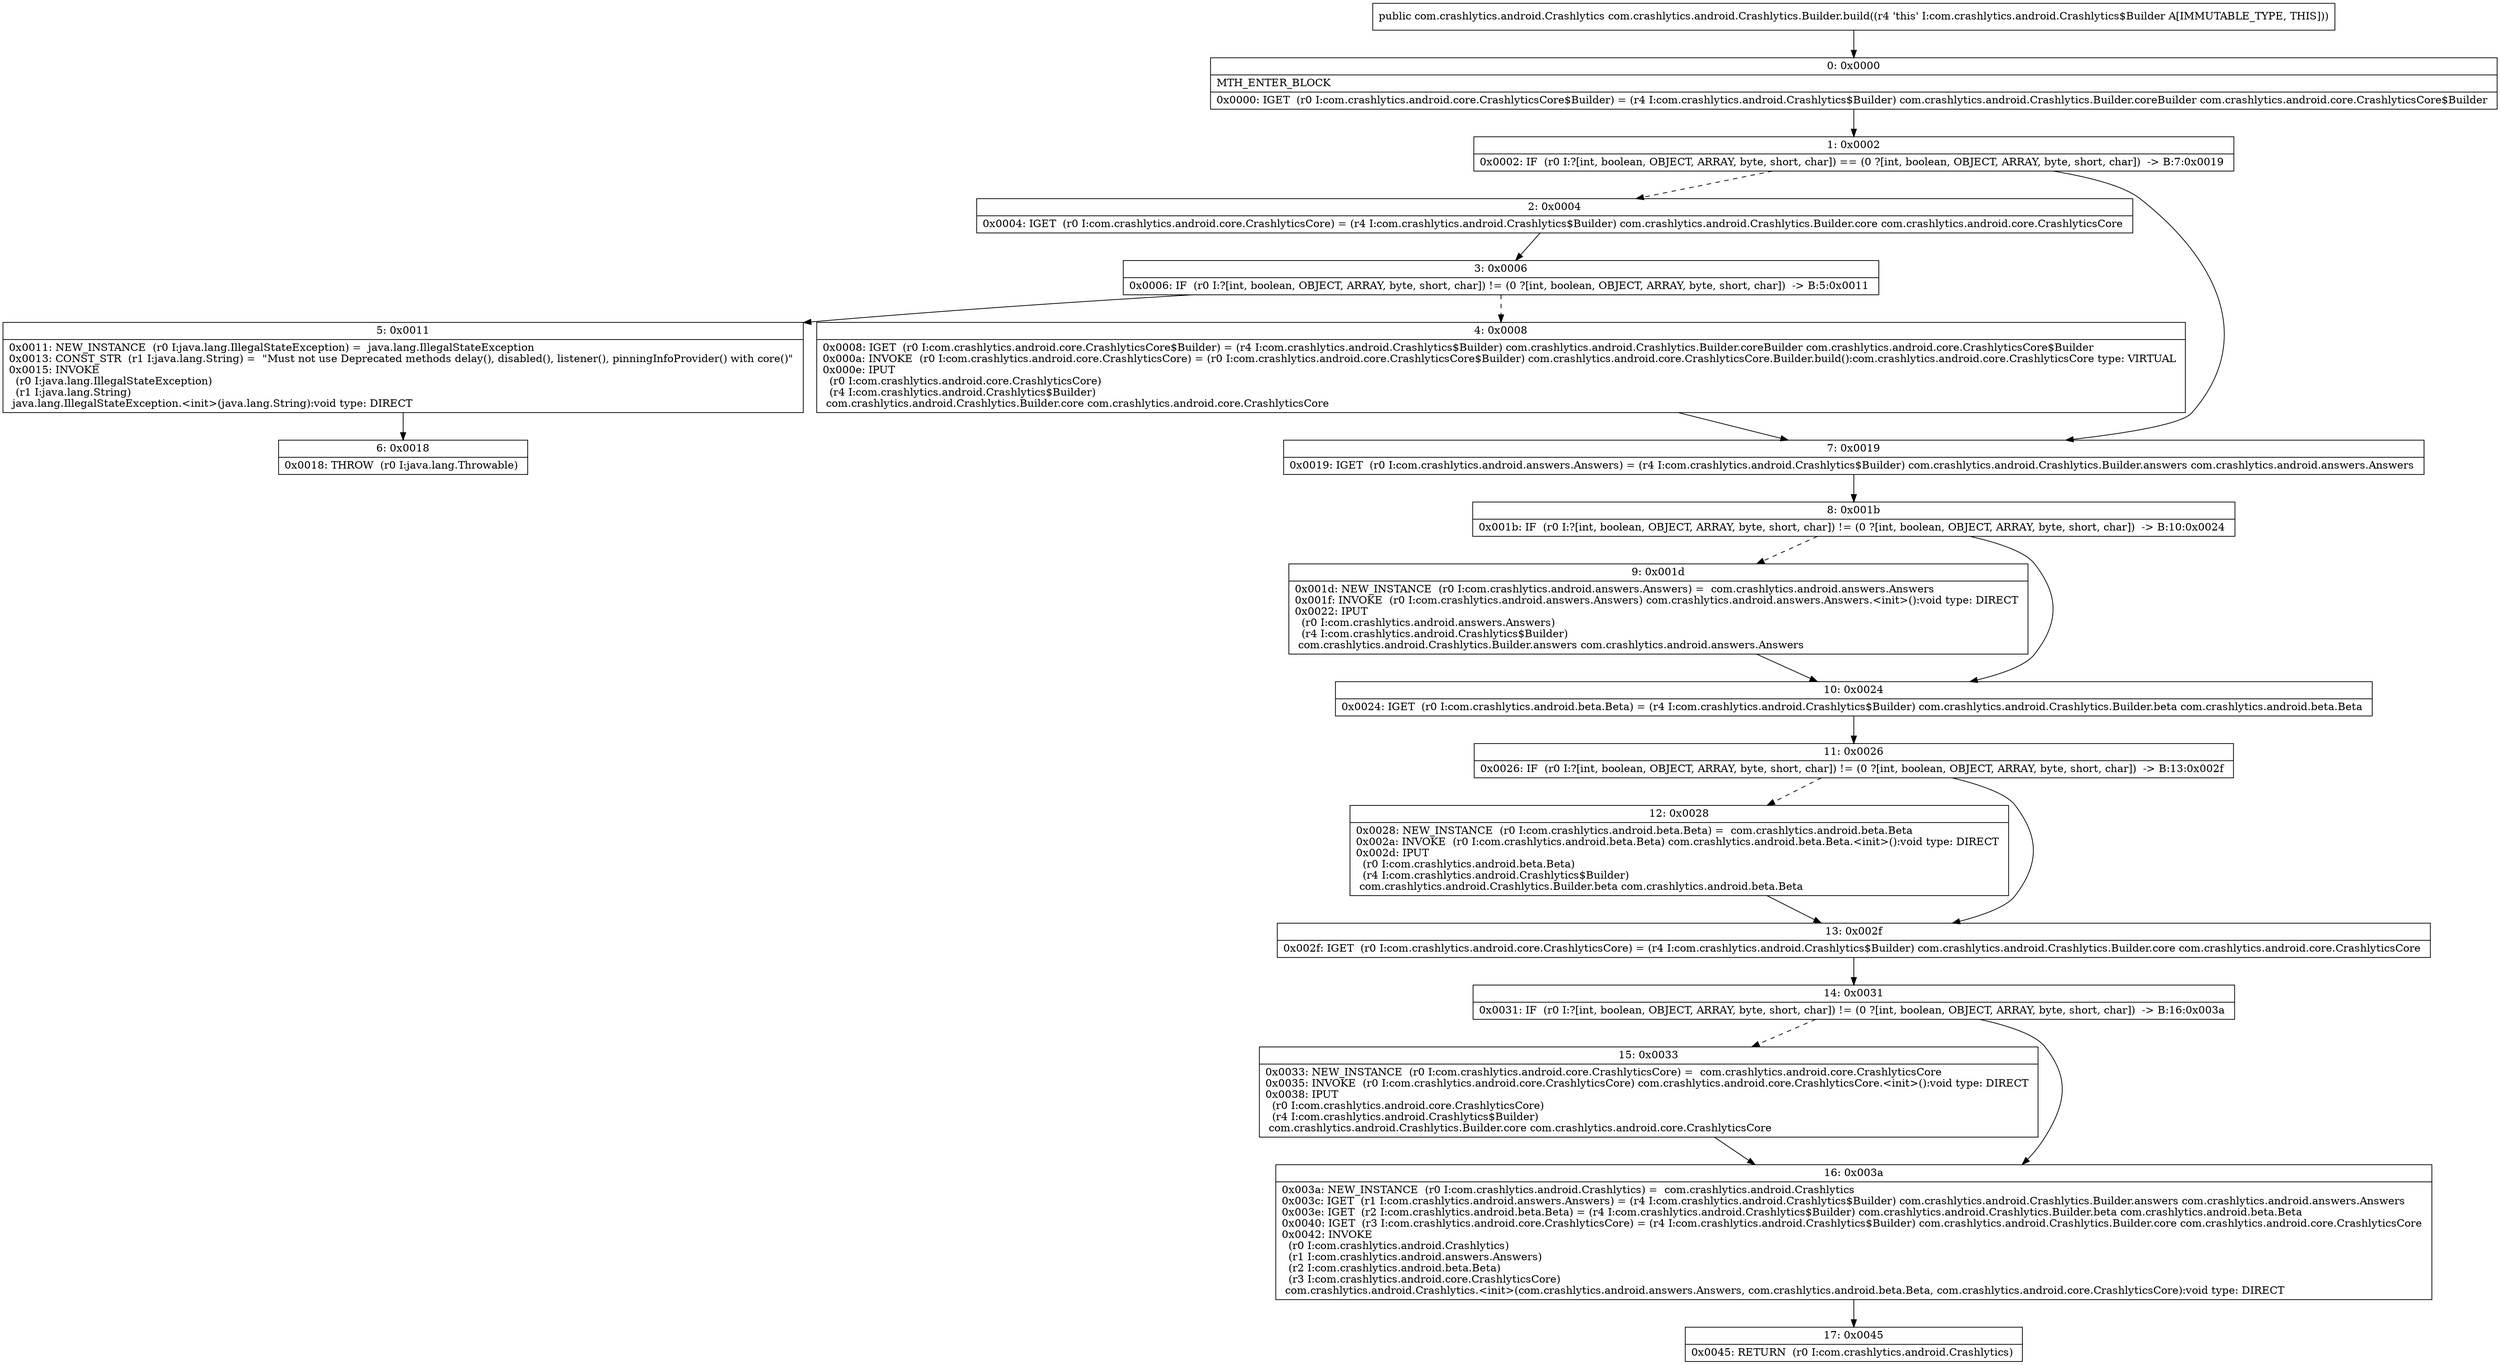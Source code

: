 digraph "CFG forcom.crashlytics.android.Crashlytics.Builder.build()Lcom\/crashlytics\/android\/Crashlytics;" {
Node_0 [shape=record,label="{0\:\ 0x0000|MTH_ENTER_BLOCK\l|0x0000: IGET  (r0 I:com.crashlytics.android.core.CrashlyticsCore$Builder) = (r4 I:com.crashlytics.android.Crashlytics$Builder) com.crashlytics.android.Crashlytics.Builder.coreBuilder com.crashlytics.android.core.CrashlyticsCore$Builder \l}"];
Node_1 [shape=record,label="{1\:\ 0x0002|0x0002: IF  (r0 I:?[int, boolean, OBJECT, ARRAY, byte, short, char]) == (0 ?[int, boolean, OBJECT, ARRAY, byte, short, char])  \-\> B:7:0x0019 \l}"];
Node_2 [shape=record,label="{2\:\ 0x0004|0x0004: IGET  (r0 I:com.crashlytics.android.core.CrashlyticsCore) = (r4 I:com.crashlytics.android.Crashlytics$Builder) com.crashlytics.android.Crashlytics.Builder.core com.crashlytics.android.core.CrashlyticsCore \l}"];
Node_3 [shape=record,label="{3\:\ 0x0006|0x0006: IF  (r0 I:?[int, boolean, OBJECT, ARRAY, byte, short, char]) != (0 ?[int, boolean, OBJECT, ARRAY, byte, short, char])  \-\> B:5:0x0011 \l}"];
Node_4 [shape=record,label="{4\:\ 0x0008|0x0008: IGET  (r0 I:com.crashlytics.android.core.CrashlyticsCore$Builder) = (r4 I:com.crashlytics.android.Crashlytics$Builder) com.crashlytics.android.Crashlytics.Builder.coreBuilder com.crashlytics.android.core.CrashlyticsCore$Builder \l0x000a: INVOKE  (r0 I:com.crashlytics.android.core.CrashlyticsCore) = (r0 I:com.crashlytics.android.core.CrashlyticsCore$Builder) com.crashlytics.android.core.CrashlyticsCore.Builder.build():com.crashlytics.android.core.CrashlyticsCore type: VIRTUAL \l0x000e: IPUT  \l  (r0 I:com.crashlytics.android.core.CrashlyticsCore)\l  (r4 I:com.crashlytics.android.Crashlytics$Builder)\l com.crashlytics.android.Crashlytics.Builder.core com.crashlytics.android.core.CrashlyticsCore \l}"];
Node_5 [shape=record,label="{5\:\ 0x0011|0x0011: NEW_INSTANCE  (r0 I:java.lang.IllegalStateException) =  java.lang.IllegalStateException \l0x0013: CONST_STR  (r1 I:java.lang.String) =  \"Must not use Deprecated methods delay(), disabled(), listener(), pinningInfoProvider() with core()\" \l0x0015: INVOKE  \l  (r0 I:java.lang.IllegalStateException)\l  (r1 I:java.lang.String)\l java.lang.IllegalStateException.\<init\>(java.lang.String):void type: DIRECT \l}"];
Node_6 [shape=record,label="{6\:\ 0x0018|0x0018: THROW  (r0 I:java.lang.Throwable) \l}"];
Node_7 [shape=record,label="{7\:\ 0x0019|0x0019: IGET  (r0 I:com.crashlytics.android.answers.Answers) = (r4 I:com.crashlytics.android.Crashlytics$Builder) com.crashlytics.android.Crashlytics.Builder.answers com.crashlytics.android.answers.Answers \l}"];
Node_8 [shape=record,label="{8\:\ 0x001b|0x001b: IF  (r0 I:?[int, boolean, OBJECT, ARRAY, byte, short, char]) != (0 ?[int, boolean, OBJECT, ARRAY, byte, short, char])  \-\> B:10:0x0024 \l}"];
Node_9 [shape=record,label="{9\:\ 0x001d|0x001d: NEW_INSTANCE  (r0 I:com.crashlytics.android.answers.Answers) =  com.crashlytics.android.answers.Answers \l0x001f: INVOKE  (r0 I:com.crashlytics.android.answers.Answers) com.crashlytics.android.answers.Answers.\<init\>():void type: DIRECT \l0x0022: IPUT  \l  (r0 I:com.crashlytics.android.answers.Answers)\l  (r4 I:com.crashlytics.android.Crashlytics$Builder)\l com.crashlytics.android.Crashlytics.Builder.answers com.crashlytics.android.answers.Answers \l}"];
Node_10 [shape=record,label="{10\:\ 0x0024|0x0024: IGET  (r0 I:com.crashlytics.android.beta.Beta) = (r4 I:com.crashlytics.android.Crashlytics$Builder) com.crashlytics.android.Crashlytics.Builder.beta com.crashlytics.android.beta.Beta \l}"];
Node_11 [shape=record,label="{11\:\ 0x0026|0x0026: IF  (r0 I:?[int, boolean, OBJECT, ARRAY, byte, short, char]) != (0 ?[int, boolean, OBJECT, ARRAY, byte, short, char])  \-\> B:13:0x002f \l}"];
Node_12 [shape=record,label="{12\:\ 0x0028|0x0028: NEW_INSTANCE  (r0 I:com.crashlytics.android.beta.Beta) =  com.crashlytics.android.beta.Beta \l0x002a: INVOKE  (r0 I:com.crashlytics.android.beta.Beta) com.crashlytics.android.beta.Beta.\<init\>():void type: DIRECT \l0x002d: IPUT  \l  (r0 I:com.crashlytics.android.beta.Beta)\l  (r4 I:com.crashlytics.android.Crashlytics$Builder)\l com.crashlytics.android.Crashlytics.Builder.beta com.crashlytics.android.beta.Beta \l}"];
Node_13 [shape=record,label="{13\:\ 0x002f|0x002f: IGET  (r0 I:com.crashlytics.android.core.CrashlyticsCore) = (r4 I:com.crashlytics.android.Crashlytics$Builder) com.crashlytics.android.Crashlytics.Builder.core com.crashlytics.android.core.CrashlyticsCore \l}"];
Node_14 [shape=record,label="{14\:\ 0x0031|0x0031: IF  (r0 I:?[int, boolean, OBJECT, ARRAY, byte, short, char]) != (0 ?[int, boolean, OBJECT, ARRAY, byte, short, char])  \-\> B:16:0x003a \l}"];
Node_15 [shape=record,label="{15\:\ 0x0033|0x0033: NEW_INSTANCE  (r0 I:com.crashlytics.android.core.CrashlyticsCore) =  com.crashlytics.android.core.CrashlyticsCore \l0x0035: INVOKE  (r0 I:com.crashlytics.android.core.CrashlyticsCore) com.crashlytics.android.core.CrashlyticsCore.\<init\>():void type: DIRECT \l0x0038: IPUT  \l  (r0 I:com.crashlytics.android.core.CrashlyticsCore)\l  (r4 I:com.crashlytics.android.Crashlytics$Builder)\l com.crashlytics.android.Crashlytics.Builder.core com.crashlytics.android.core.CrashlyticsCore \l}"];
Node_16 [shape=record,label="{16\:\ 0x003a|0x003a: NEW_INSTANCE  (r0 I:com.crashlytics.android.Crashlytics) =  com.crashlytics.android.Crashlytics \l0x003c: IGET  (r1 I:com.crashlytics.android.answers.Answers) = (r4 I:com.crashlytics.android.Crashlytics$Builder) com.crashlytics.android.Crashlytics.Builder.answers com.crashlytics.android.answers.Answers \l0x003e: IGET  (r2 I:com.crashlytics.android.beta.Beta) = (r4 I:com.crashlytics.android.Crashlytics$Builder) com.crashlytics.android.Crashlytics.Builder.beta com.crashlytics.android.beta.Beta \l0x0040: IGET  (r3 I:com.crashlytics.android.core.CrashlyticsCore) = (r4 I:com.crashlytics.android.Crashlytics$Builder) com.crashlytics.android.Crashlytics.Builder.core com.crashlytics.android.core.CrashlyticsCore \l0x0042: INVOKE  \l  (r0 I:com.crashlytics.android.Crashlytics)\l  (r1 I:com.crashlytics.android.answers.Answers)\l  (r2 I:com.crashlytics.android.beta.Beta)\l  (r3 I:com.crashlytics.android.core.CrashlyticsCore)\l com.crashlytics.android.Crashlytics.\<init\>(com.crashlytics.android.answers.Answers, com.crashlytics.android.beta.Beta, com.crashlytics.android.core.CrashlyticsCore):void type: DIRECT \l}"];
Node_17 [shape=record,label="{17\:\ 0x0045|0x0045: RETURN  (r0 I:com.crashlytics.android.Crashlytics) \l}"];
MethodNode[shape=record,label="{public com.crashlytics.android.Crashlytics com.crashlytics.android.Crashlytics.Builder.build((r4 'this' I:com.crashlytics.android.Crashlytics$Builder A[IMMUTABLE_TYPE, THIS])) }"];
MethodNode -> Node_0;
Node_0 -> Node_1;
Node_1 -> Node_2[style=dashed];
Node_1 -> Node_7;
Node_2 -> Node_3;
Node_3 -> Node_4[style=dashed];
Node_3 -> Node_5;
Node_4 -> Node_7;
Node_5 -> Node_6;
Node_7 -> Node_8;
Node_8 -> Node_9[style=dashed];
Node_8 -> Node_10;
Node_9 -> Node_10;
Node_10 -> Node_11;
Node_11 -> Node_12[style=dashed];
Node_11 -> Node_13;
Node_12 -> Node_13;
Node_13 -> Node_14;
Node_14 -> Node_15[style=dashed];
Node_14 -> Node_16;
Node_15 -> Node_16;
Node_16 -> Node_17;
}

